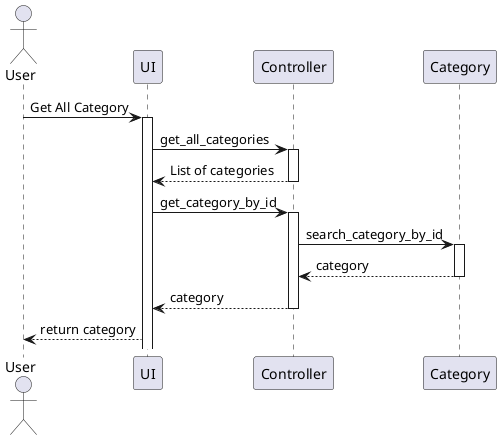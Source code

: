 @startuml Category
actor User

participant "UI" as Server
participant Controller
participant Category

User -> Server: Get All Category
activate Server

Server -> Controller: get_all_categories
activate Controller
Controller --> Server: List of categories
deactivate Controller

' Server --> User: return category 

' User -> Server: Get All Category
Server -> Controller: get_category_by_id
activate Controller
Controller -> Category: search_category_by_id
activate Category
Category --> Controller: category
deactivate Category
Controller --> Server: category
deactivate Controller

Server --> User: return category 

@enduml